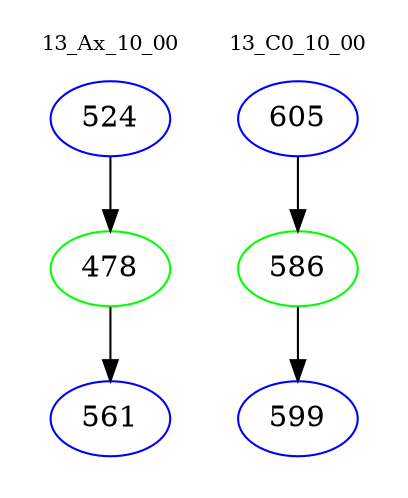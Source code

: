 digraph{
subgraph cluster_0 {
color = white
label = "13_Ax_10_00";
fontsize=10;
T0_524 [label="524", color="blue"]
T0_524 -> T0_478 [color="black"]
T0_478 [label="478", color="green"]
T0_478 -> T0_561 [color="black"]
T0_561 [label="561", color="blue"]
}
subgraph cluster_1 {
color = white
label = "13_C0_10_00";
fontsize=10;
T1_605 [label="605", color="blue"]
T1_605 -> T1_586 [color="black"]
T1_586 [label="586", color="green"]
T1_586 -> T1_599 [color="black"]
T1_599 [label="599", color="blue"]
}
}
